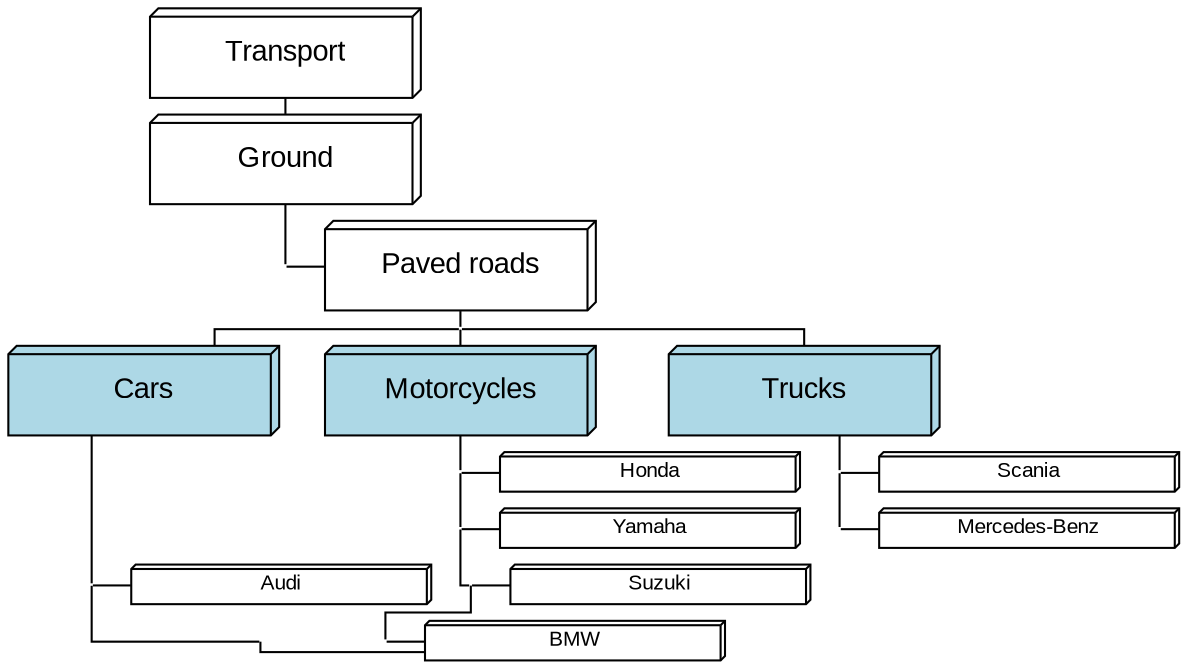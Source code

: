 digraph MergedGraph {

    // separation space among boxes:
    ranksep=0.1;

    // orthogonal connections:
    splines=ortho

    // adjust box shape here:
    node[shape=box3d width=1.8 height=0.6 fontname="Arial"];

    // the nodes to draw
    ROOT [ label = "Transport" ];
    Ground [ label = "Ground"];

    Road [ label = "Paved roads"];


    
    subgraph CarsGraph {

    // separation space among boxes
    ranksep=0.1;

    // orthogonal connections
    splines=ortho

    // adjust box shape here:
    node[shape=box3d width=1.8 height=0.6 fontname="Arial"];

    // the nodes to draw
    Cars [ label = "Cars" style="filled" fillcolor=lightblue ];
        node[shape=box3d width=2.0 height=0.2 fontname="Arial" fontsize=10];
        Audi [ label = "Audi" ];
        BMW [ label = "BMW" ];

    // clean up to start drawing the connections. Nodes called (without definition) will be invisible.
    node[shape=none, width=0, height=0, label=""];
    edge[dir=none];

    // connections

    Cars -> car1 -> car2;
        {rank=same; car1 -> Audi;}
        {rank=same; car2 -> BMW;}
}
    // Graphviz organization chart

subgraph MotorcyclesGraph {

    // separation space among boxes:
    ranksep=0.1;

    // orthogonal connections:
    splines=ortho

    // adjust box shape here:
    node[shape=box3d width=1.8 height=0.6 fontname="Arial"];

    // the nodes to draw
    Motorcycles [ label = "Motorcycles" style="filled" fillcolor=lightblue ];
        node[shape=box3d width=2.0 height=0.2 fontname="Arial" fontsize=10];
        Honda [ label = "Honda" ];
        Yamaha [ label = "Yamaha" ];
        Suzuki [ label = "Suzuki" ];
        BMW [ label = "BMW" ];

    // clean up to start drawing the connections. Nodes called (without definition) will be invisible.
    node[shape=none, width=0, height=0, label=""];
    edge[dir=none];

    // connections
    Motorcycles ->moto0 -> moto1 -> moto2 -> moto3;
        {rank=same;  moto0 -> Honda;}
        {rank=same;  moto1 -> Yamaha;}
        {rank=same;  moto2 -> Suzuki;}
        {rank=same;  moto3 -> BMW;}
}
    // Graphviz organization chart

subgraph TrucksGraph {

    // separation space among boxes:
    ranksep=0.1;

    // orthogonal connections:
    splines=ortho

    // adjust box shape here:
    node[shape=box3d width=1.8 height=0.6 fontname="Arial"];

    // the nodes to draw

    Trucks [ label = "Trucks" style="filled" fillcolor=lightblue  ];
        node[shape=box3d width=2.0 height=0.2 fontname="Arial" fontsize=10];
        Scania [ label = "Scania" ];
        MercedesBenz  [ label = "Mercedes-Benz" ];

    // clean up to start drawing the connections. Nodes called (without definition) will be invisible.
    node[shape=none, width=0, height=0, label=""];
    edge[dir=none];

    // connections
    Trucks -> trunk0 -> trunk1;
        {rank=same;  trunk0 -> Scania;}
        {rank=same;  trunk1 -> MercedesBenz;}
}

    node[shape=none, width=0, height=0, label=""];
    edge[dir=none];

    ROOT -> Ground;
    Ground -> n0;

    {rank=same;  n0 -> Road;}

    Road -> r0;

    r0 -> Cars;
    r0 -> Motorcycles;
    r0 -> Trucks;
}